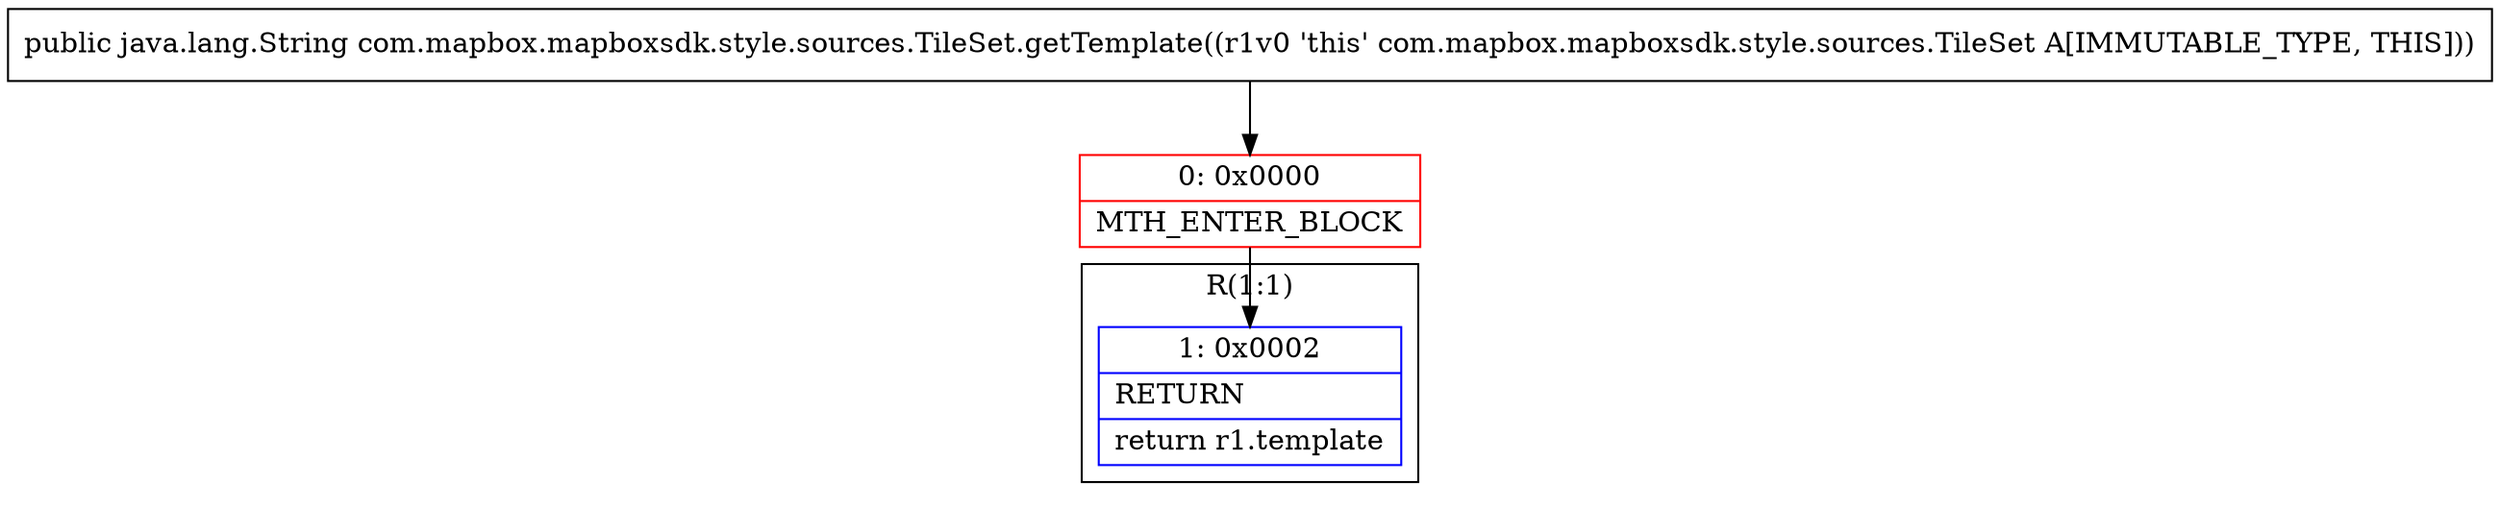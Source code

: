 digraph "CFG forcom.mapbox.mapboxsdk.style.sources.TileSet.getTemplate()Ljava\/lang\/String;" {
subgraph cluster_Region_681459603 {
label = "R(1:1)";
node [shape=record,color=blue];
Node_1 [shape=record,label="{1\:\ 0x0002|RETURN\l|return r1.template\l}"];
}
Node_0 [shape=record,color=red,label="{0\:\ 0x0000|MTH_ENTER_BLOCK\l}"];
MethodNode[shape=record,label="{public java.lang.String com.mapbox.mapboxsdk.style.sources.TileSet.getTemplate((r1v0 'this' com.mapbox.mapboxsdk.style.sources.TileSet A[IMMUTABLE_TYPE, THIS])) }"];
MethodNode -> Node_0;
Node_0 -> Node_1;
}

